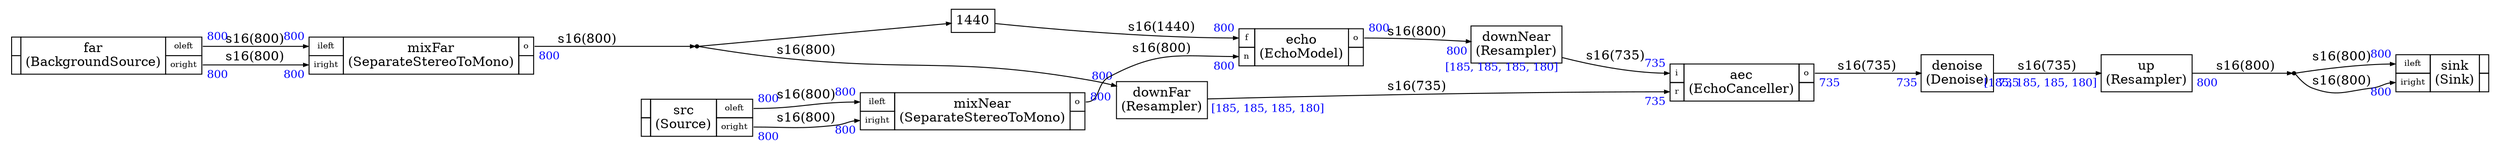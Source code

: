



digraph structs {
    node [shape=plaintext]
    rankdir=LR
    edge [arrowsize=0.5]
    fontname="times"



aec [label=<
<TABLE BORDER="0" CELLBORDER="1" CELLSPACING="0" CELLPADDING="4">
  <TR>
    <TD PORT="i"><FONT POINT-SIZE="9.0">i</FONT></TD>
    <TD ALIGN="CENTER" ROWSPAN="2">aec<BR/>(EchoCanceller)</TD>
    <TD PORT="o"><FONT POINT-SIZE="9.0">o</FONT></TD>
  </TR>
<TR>
<TD PORT="r"><FONT POINT-SIZE="9.0">r</FONT></TD>

 
<TD></TD></TR>

</TABLE>>];

denoise [label=<
<TABLE BORDER="0" CELLBORDER="1" CELLSPACING="0" CELLPADDING="4">
  <TR>
    <TD ALIGN="CENTER" PORT="i">denoise<BR/>(Denoise)</TD>
  </TR>
</TABLE>>];

downFar [label=<
<TABLE BORDER="0" CELLBORDER="1" CELLSPACING="0" CELLPADDING="4">
  <TR>
    <TD ALIGN="CENTER" PORT="i">downFar<BR/>(Resampler)</TD>
  </TR>
</TABLE>>];

downNear [label=<
<TABLE BORDER="0" CELLBORDER="1" CELLSPACING="0" CELLPADDING="4">
  <TR>
    <TD ALIGN="CENTER" PORT="i">downNear<BR/>(Resampler)</TD>
  </TR>
</TABLE>>];

dup0 [shape=point,label=dup0]

dup1 [shape=point,label=dup1]


echo [label=<
<TABLE BORDER="0" CELLBORDER="1" CELLSPACING="0" CELLPADDING="4">
  <TR>
    <TD PORT="f"><FONT POINT-SIZE="9.0">f</FONT></TD>
    <TD ALIGN="CENTER" ROWSPAN="2">echo<BR/>(EchoModel)</TD>
    <TD PORT="o"><FONT POINT-SIZE="9.0">o</FONT></TD>
  </TR>
<TR>
<TD PORT="n"><FONT POINT-SIZE="9.0">n</FONT></TD>

 
<TD></TD></TR>

</TABLE>>];


far [label=<
<TABLE BORDER="0" CELLBORDER="1" CELLSPACING="0" CELLPADDING="4">
  <TR>
    <TD></TD>
    <TD ALIGN="CENTER" ROWSPAN="2">far<BR/>(BackgroundSource)</TD>
    <TD PORT="oleft"><FONT POINT-SIZE="9.0">oleft</FONT></TD>
  </TR>
<TR>
 
<TD></TD>
<TD PORT="oright"><FONT POINT-SIZE="9.0">oright</FONT></TD>
</TR>

</TABLE>>];


mixFar [label=<
<TABLE BORDER="0" CELLBORDER="1" CELLSPACING="0" CELLPADDING="4">
  <TR>
    <TD PORT="ileft"><FONT POINT-SIZE="9.0">ileft</FONT></TD>
    <TD ALIGN="CENTER" ROWSPAN="2">mixFar<BR/>(SeparateStereoToMono)</TD>
    <TD PORT="o"><FONT POINT-SIZE="9.0">o</FONT></TD>
  </TR>
<TR>
<TD PORT="iright"><FONT POINT-SIZE="9.0">iright</FONT></TD>

 
<TD></TD></TR>

</TABLE>>];


mixNear [label=<
<TABLE BORDER="0" CELLBORDER="1" CELLSPACING="0" CELLPADDING="4">
  <TR>
    <TD PORT="ileft"><FONT POINT-SIZE="9.0">ileft</FONT></TD>
    <TD ALIGN="CENTER" ROWSPAN="2">mixNear<BR/>(SeparateStereoToMono)</TD>
    <TD PORT="o"><FONT POINT-SIZE="9.0">o</FONT></TD>
  </TR>
<TR>
<TD PORT="iright"><FONT POINT-SIZE="9.0">iright</FONT></TD>

 
<TD></TD></TR>

</TABLE>>];


sink [label=<
<TABLE BORDER="0" CELLBORDER="1" CELLSPACING="0" CELLPADDING="4">
  <TR>
    <TD PORT="ileft"><FONT POINT-SIZE="9.0">ileft</FONT></TD>
    <TD ALIGN="CENTER" ROWSPAN="2">sink<BR/>(Sink)</TD>
    <TD></TD>
  </TR>
<TR>
<TD PORT="iright"><FONT POINT-SIZE="9.0">iright</FONT></TD>

 
<TD></TD></TR>

</TABLE>>];


src [label=<
<TABLE BORDER="0" CELLBORDER="1" CELLSPACING="0" CELLPADDING="4">
  <TR>
    <TD></TD>
    <TD ALIGN="CENTER" ROWSPAN="2">src<BR/>(Source)</TD>
    <TD PORT="oleft"><FONT POINT-SIZE="9.0">oleft</FONT></TD>
  </TR>
<TR>
 
<TD></TD>
<TD PORT="oright"><FONT POINT-SIZE="9.0">oright</FONT></TD>
</TR>

</TABLE>>];

up [label=<
<TABLE BORDER="0" CELLBORDER="1" CELLSPACING="0" CELLPADDING="4">
  <TR>
    <TD ALIGN="CENTER" PORT="i">up<BR/>(Resampler)</TD>
  </TR>
</TABLE>>];



far:oleft -> mixFar:ileft [label="s16(800)"
,headlabel=<<TABLE BORDER="0" CELLPADDING="2"><TR><TD><FONT COLOR="blue" POINT-SIZE="12.0" >800</FONT>
</TD></TR></TABLE>>
,taillabel=<<TABLE BORDER="0" CELLPADDING="2"><TR><TD><FONT COLOR="blue" POINT-SIZE="12.0" >800</FONT>
</TD></TR></TABLE>>]

far:oright -> mixFar:iright [label="s16(800)"
,headlabel=<<TABLE BORDER="0" CELLPADDING="2"><TR><TD><FONT COLOR="blue" POINT-SIZE="12.0" >800</FONT>
</TD></TR></TABLE>>
,taillabel=<<TABLE BORDER="0" CELLPADDING="2"><TR><TD><FONT COLOR="blue" POINT-SIZE="12.0" >800</FONT>
</TD></TR></TABLE>>]

src:oleft -> mixNear:ileft [label="s16(800)"
,headlabel=<<TABLE BORDER="0" CELLPADDING="2"><TR><TD><FONT COLOR="blue" POINT-SIZE="12.0" >800</FONT>
</TD></TR></TABLE>>
,taillabel=<<TABLE BORDER="0" CELLPADDING="2"><TR><TD><FONT COLOR="blue" POINT-SIZE="12.0" >800</FONT>
</TD></TR></TABLE>>]

src:oright -> mixNear:iright [label="s16(800)"
,headlabel=<<TABLE BORDER="0" CELLPADDING="2"><TR><TD><FONT COLOR="blue" POINT-SIZE="12.0" >800</FONT>
</TD></TR></TABLE>>
,taillabel=<<TABLE BORDER="0" CELLPADDING="2"><TR><TD><FONT COLOR="blue" POINT-SIZE="12.0" >800</FONT>
</TD></TR></TABLE>>]

mixNear:o -> echo:n [label="s16(800)"
,headlabel=<<TABLE BORDER="0" CELLPADDING="2"><TR><TD><FONT COLOR="blue" POINT-SIZE="12.0" >800</FONT>
</TD></TR></TABLE>>
,taillabel=<<TABLE BORDER="0" CELLPADDING="2"><TR><TD><FONT COLOR="blue" POINT-SIZE="12.0" >800</FONT>
</TD></TR></TABLE>>]

downFar:i -> aec:r [label="s16(735)"
,headlabel=<<TABLE BORDER="0" CELLPADDING="2"><TR><TD><FONT COLOR="blue" POINT-SIZE="12.0" >735</FONT>
</TD></TR></TABLE>>
,taillabel=<<TABLE BORDER="0" CELLPADDING="2"><TR><TD><FONT COLOR="blue" POINT-SIZE="12.0" >[185, 185, 185, 180]</FONT>
</TD></TR></TABLE>>]

echo:o -> downNear:i [label="s16(800)"
,headlabel=<<TABLE BORDER="0" CELLPADDING="2"><TR><TD><FONT COLOR="blue" POINT-SIZE="12.0" >800</FONT>
</TD></TR></TABLE>>
,taillabel=<<TABLE BORDER="0" CELLPADDING="2"><TR><TD><FONT COLOR="blue" POINT-SIZE="12.0" >800</FONT>
</TD></TR></TABLE>>]

downNear:i -> aec:i [label="s16(735)"
,headlabel=<<TABLE BORDER="0" CELLPADDING="2"><TR><TD><FONT COLOR="blue" POINT-SIZE="12.0" >735</FONT>
</TD></TR></TABLE>>
,taillabel=<<TABLE BORDER="0" CELLPADDING="2"><TR><TD><FONT COLOR="blue" POINT-SIZE="12.0" >[185, 185, 185, 180]</FONT>
</TD></TR></TABLE>>]

aec:o -> denoise:i [label="s16(735)"
,headlabel=<<TABLE BORDER="0" CELLPADDING="2"><TR><TD><FONT COLOR="blue" POINT-SIZE="12.0" >735</FONT>
</TD></TR></TABLE>>
,taillabel=<<TABLE BORDER="0" CELLPADDING="2"><TR><TD><FONT COLOR="blue" POINT-SIZE="12.0" >735</FONT>
</TD></TR></TABLE>>]

denoise:i -> up:i [label="s16(735)"
,headlabel=<<TABLE BORDER="0" CELLPADDING="2"><TR><TD><FONT COLOR="blue" POINT-SIZE="12.0" >[185, 185, 185, 180]</FONT>
</TD></TR></TABLE>>
,taillabel=<<TABLE BORDER="0" CELLPADDING="2"><TR><TD><FONT COLOR="blue" POINT-SIZE="12.0" >735</FONT>
</TD></TR></TABLE>>]

mixFar:o ->  
dup0 [label="s16(800)"

,taillabel=<<TABLE BORDER="0" CELLPADDING="2"><TR><TD><FONT COLOR="blue" POINT-SIZE="12.0" >800</FONT>
</TD></TR></TABLE>>]
dup0echoDelay [label=<
<TABLE BORDER="0" CELLBORDER="1" CELLSPACING="0" CELLPADDING="4">
  <TR>
    <TD ALIGN="CENTER" PORT="i">1440</TD>
  </TR>
</TABLE>>];


 
dup0 -> dup0echoDelay:i [label=""]

dup0echoDelay:i -> echo:f [label="s16(1440)"
,headlabel=<<TABLE BORDER="0" CELLPADDING="2"><TR><TD><FONT COLOR="blue" POINT-SIZE="12.0" >800</FONT>
</TD></TR></TABLE>>]


 
dup0 -> downFar:i [label="s16(800)"
,headlabel=<<TABLE BORDER="0" CELLPADDING="2"><TR><TD><FONT COLOR="blue" POINT-SIZE="12.0" >800</FONT>
</TD></TR></TABLE>>
]

up:i ->  
dup1 [label="s16(800)"

,taillabel=<<TABLE BORDER="0" CELLPADDING="2"><TR><TD><FONT COLOR="blue" POINT-SIZE="12.0" >800</FONT>
</TD></TR></TABLE>>]

 
dup1 -> sink:ileft [label="s16(800)"
,headlabel=<<TABLE BORDER="0" CELLPADDING="2"><TR><TD><FONT COLOR="blue" POINT-SIZE="12.0" >800</FONT>
</TD></TR></TABLE>>
]

 
dup1 -> sink:iright [label="s16(800)"
,headlabel=<<TABLE BORDER="0" CELLPADDING="2"><TR><TD><FONT COLOR="blue" POINT-SIZE="12.0" >800</FONT>
</TD></TR></TABLE>>
]


}
